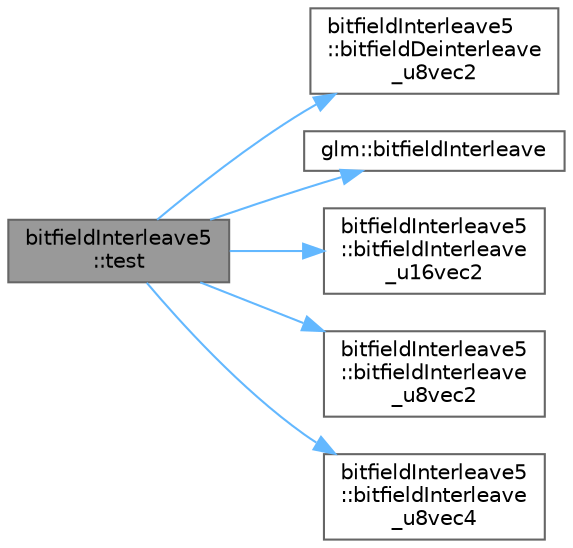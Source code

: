 digraph "bitfieldInterleave5::test"
{
 // LATEX_PDF_SIZE
  bgcolor="transparent";
  edge [fontname=Helvetica,fontsize=10,labelfontname=Helvetica,labelfontsize=10];
  node [fontname=Helvetica,fontsize=10,shape=box,height=0.2,width=0.4];
  rankdir="LR";
  Node1 [id="Node000001",label="bitfieldInterleave5\l::test",height=0.2,width=0.4,color="gray40", fillcolor="grey60", style="filled", fontcolor="black",tooltip=" "];
  Node1 -> Node2 [id="edge6_Node000001_Node000002",color="steelblue1",style="solid",tooltip=" "];
  Node2 [id="Node000002",label="bitfieldInterleave5\l::bitfieldDeinterleave\l_u8vec2",height=0.2,width=0.4,color="grey40", fillcolor="white", style="filled",URL="$namespacebitfield_interleave5.html#a3bf6561c5f31ab2272b8d6de6de49f88",tooltip=" "];
  Node1 -> Node3 [id="edge7_Node000001_Node000003",color="steelblue1",style="solid",tooltip=" "];
  Node3 [id="Node000003",label="glm::bitfieldInterleave",height=0.2,width=0.4,color="grey40", fillcolor="white", style="filled",URL="$group__gtc__bitfield.html#ga479134317bc95d99f2b2e235d3db287b",tooltip=" "];
  Node1 -> Node4 [id="edge8_Node000001_Node000004",color="steelblue1",style="solid",tooltip=" "];
  Node4 [id="Node000004",label="bitfieldInterleave5\l::bitfieldInterleave\l_u16vec2",height=0.2,width=0.4,color="grey40", fillcolor="white", style="filled",URL="$namespacebitfield_interleave5.html#a41967775e88862f25b4da4074b5a21d2",tooltip=" "];
  Node1 -> Node5 [id="edge9_Node000001_Node000005",color="steelblue1",style="solid",tooltip=" "];
  Node5 [id="Node000005",label="bitfieldInterleave5\l::bitfieldInterleave\l_u8vec2",height=0.2,width=0.4,color="grey40", fillcolor="white", style="filled",URL="$namespacebitfield_interleave5.html#a45231c9ed90f7d572a8ecd1b7c14db7f",tooltip=" "];
  Node1 -> Node6 [id="edge10_Node000001_Node000006",color="steelblue1",style="solid",tooltip=" "];
  Node6 [id="Node000006",label="bitfieldInterleave5\l::bitfieldInterleave\l_u8vec4",height=0.2,width=0.4,color="grey40", fillcolor="white", style="filled",URL="$namespacebitfield_interleave5.html#a9d98e5b897edf7b7cdb9a3a03ff2c401",tooltip=" "];
}

